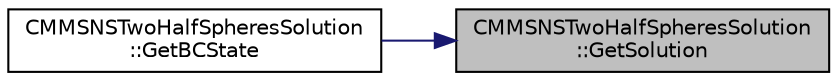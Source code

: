 digraph "CMMSNSTwoHalfSpheresSolution::GetSolution"
{
 // LATEX_PDF_SIZE
  edge [fontname="Helvetica",fontsize="10",labelfontname="Helvetica",labelfontsize="10"];
  node [fontname="Helvetica",fontsize="10",shape=record];
  rankdir="RL";
  Node1 [label="CMMSNSTwoHalfSpheresSolution\l::GetSolution",height=0.2,width=0.4,color="black", fillcolor="grey75", style="filled", fontcolor="black",tooltip="Get the exact solution at the current position and time."];
  Node1 -> Node2 [dir="back",color="midnightblue",fontsize="10",style="solid",fontname="Helvetica"];
  Node2 [label="CMMSNSTwoHalfSpheresSolution\l::GetBCState",height=0.2,width=0.4,color="black", fillcolor="white", style="filled",URL="$classCMMSNSTwoHalfSpheresSolution.html#a93f98eee83e53b88fd3027b4c709991d",tooltip="Get the boundary conditions state for an exact solution."];
}
